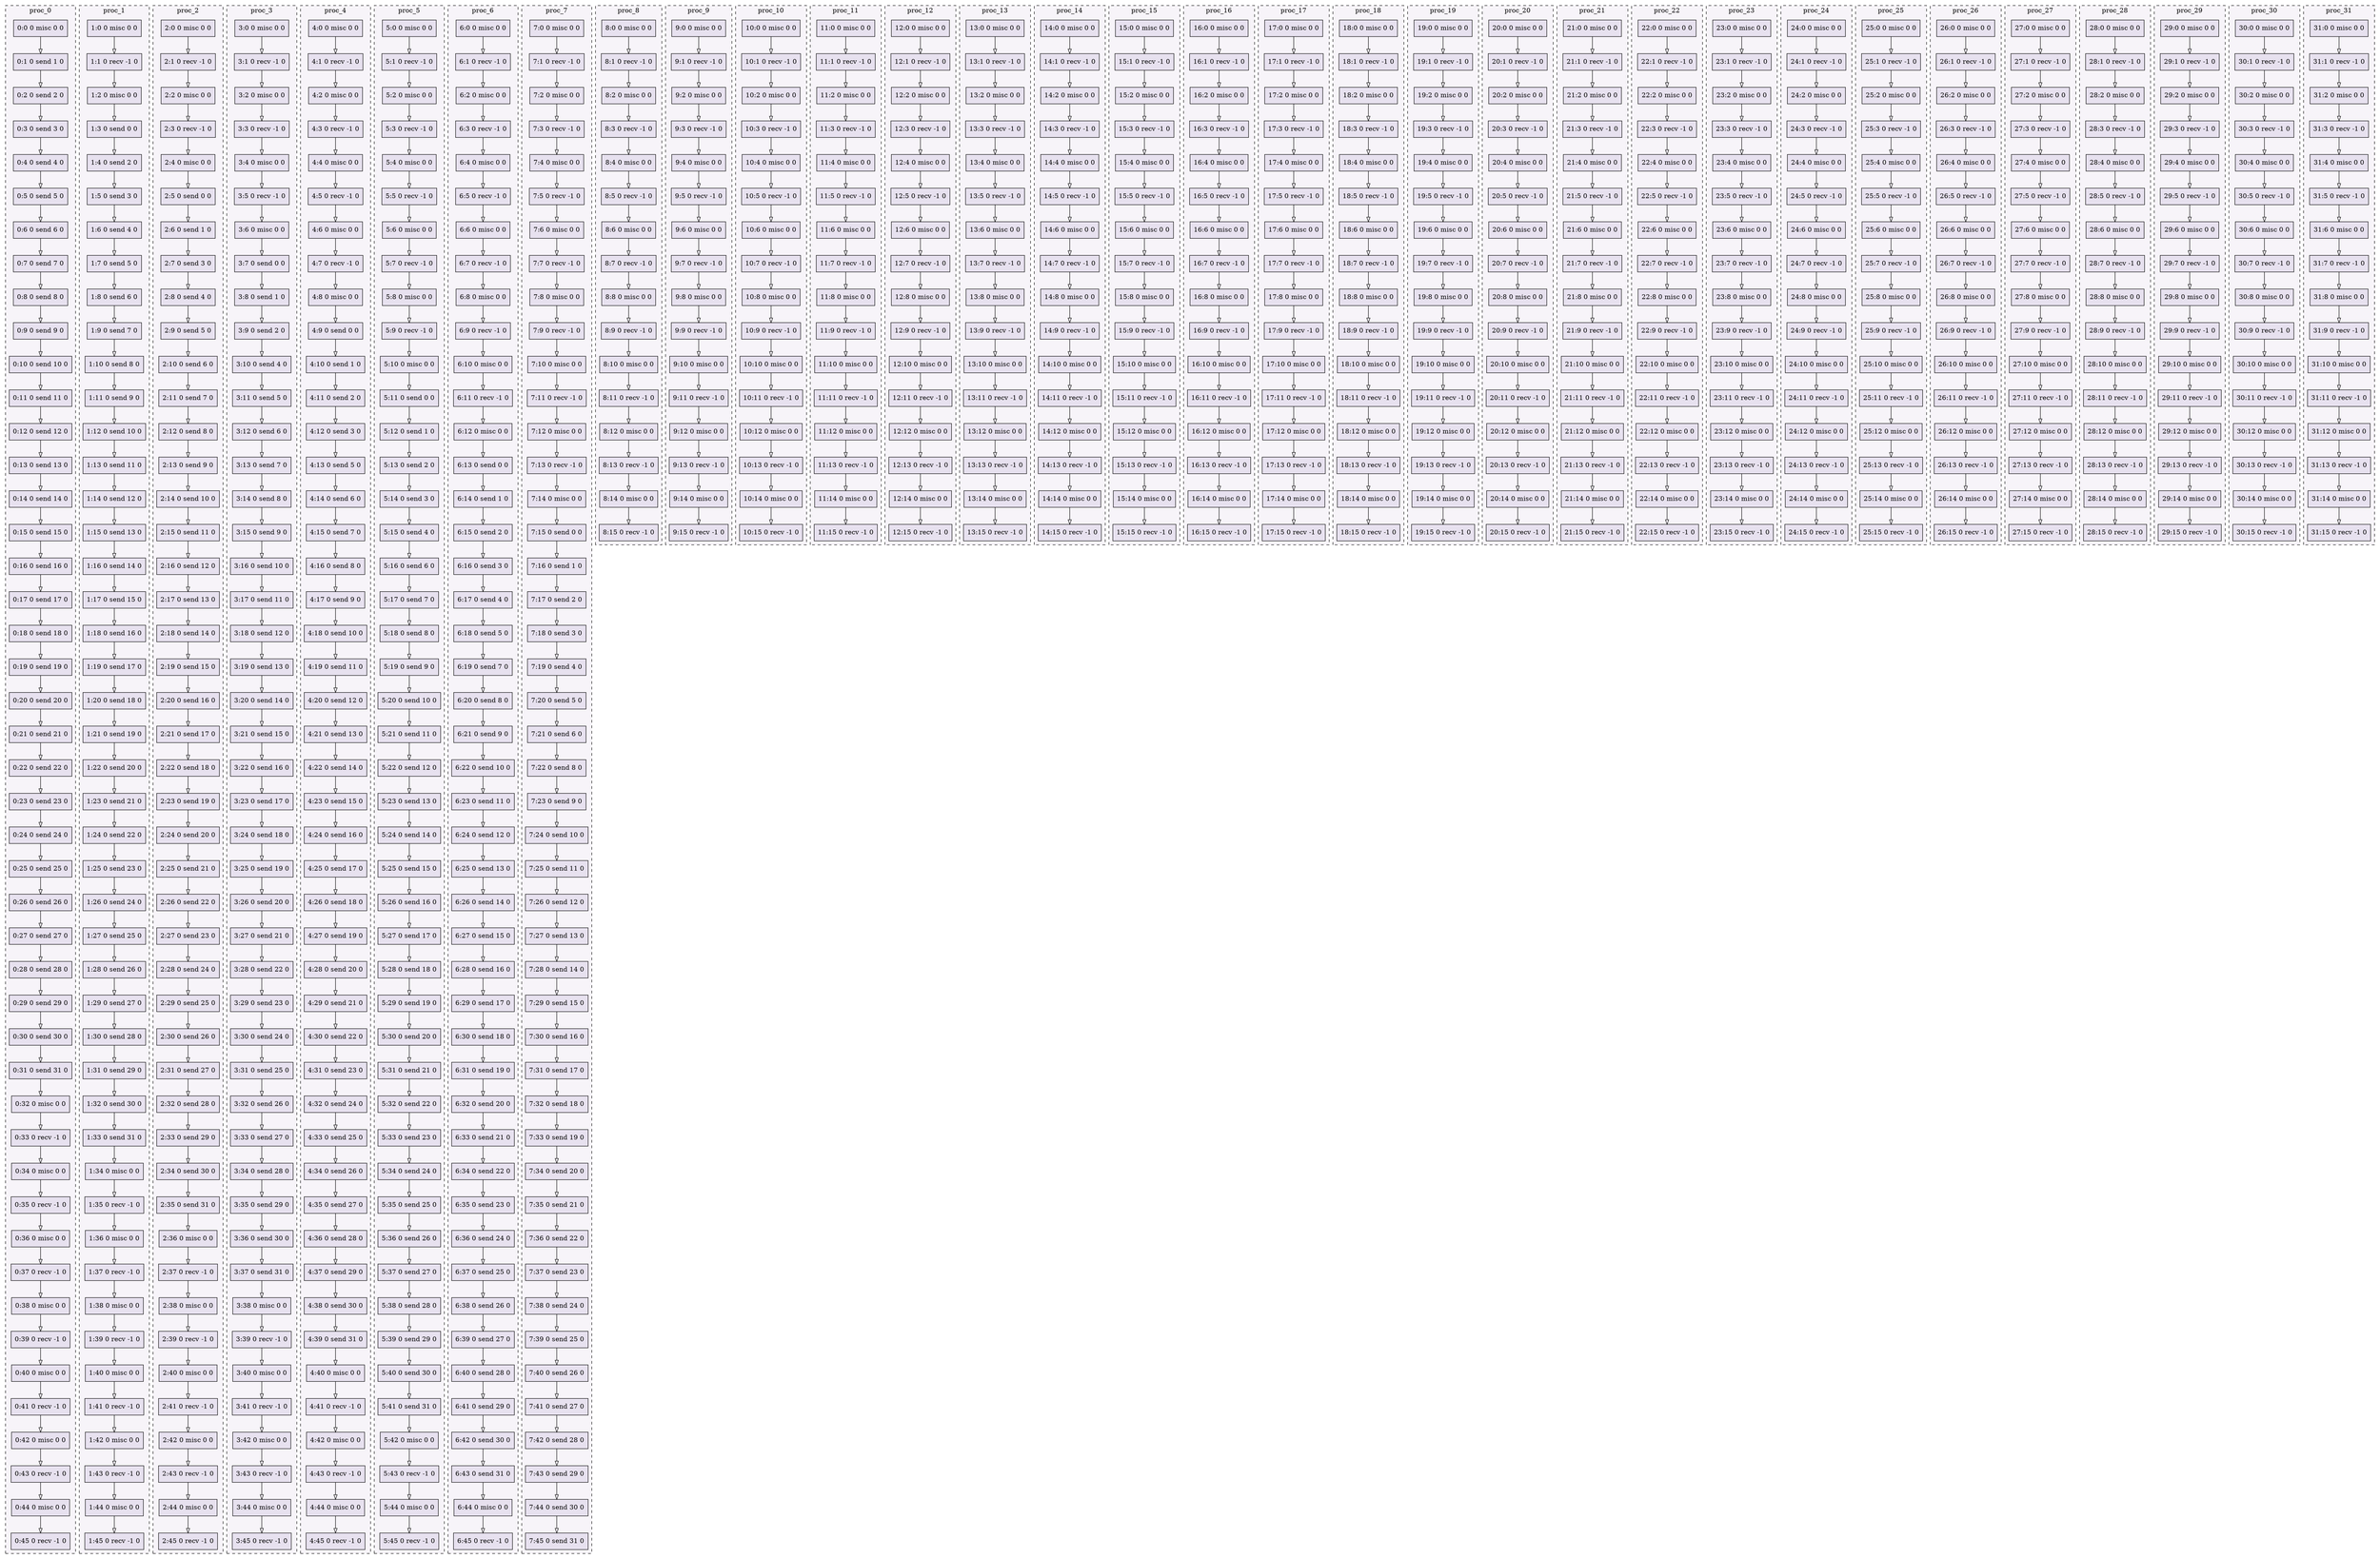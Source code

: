 digraph{node[shape=record style=filled colorscheme=purd9 fillcolor=2];subgraph cluster0{style=dashed;colorscheme=purd9;bgcolor=1;edge[arrowhead=empty];label=proc_0;0[label="0:0 0 misc 0 0"];1[label="0:1 0 send 1 0"];2[label="0:2 0 send 2 0"];3[label="0:3 0 send 3 0"];4[label="0:4 0 send 4 0"];5[label="0:5 0 send 5 0"];6[label="0:6 0 send 6 0"];7[label="0:7 0 send 7 0"];8[label="0:8 0 send 8 0"];9[label="0:9 0 send 9 0"];10[label="0:10 0 send 10 0"];11[label="0:11 0 send 11 0"];12[label="0:12 0 send 12 0"];13[label="0:13 0 send 13 0"];14[label="0:14 0 send 14 0"];15[label="0:15 0 send 15 0"];16[label="0:16 0 send 16 0"];17[label="0:17 0 send 17 0"];18[label="0:18 0 send 18 0"];19[label="0:19 0 send 19 0"];20[label="0:20 0 send 20 0"];21[label="0:21 0 send 21 0"];22[label="0:22 0 send 22 0"];23[label="0:23 0 send 23 0"];24[label="0:24 0 send 24 0"];25[label="0:25 0 send 25 0"];26[label="0:26 0 send 26 0"];27[label="0:27 0 send 27 0"];28[label="0:28 0 send 28 0"];29[label="0:29 0 send 29 0"];30[label="0:30 0 send 30 0"];31[label="0:31 0 send 31 0"];32[label="0:32 0 misc 0 0"];33[label="0:33 0 recv -1 0"];34[label="0:34 0 misc 0 0"];35[label="0:35 0 recv -1 0"];36[label="0:36 0 misc 0 0"];37[label="0:37 0 recv -1 0"];38[label="0:38 0 misc 0 0"];39[label="0:39 0 recv -1 0"];40[label="0:40 0 misc 0 0"];41[label="0:41 0 recv -1 0"];42[label="0:42 0 misc 0 0"];43[label="0:43 0 recv -1 0"];44[label="0:44 0 misc 0 0"];45[label="0:45 0 recv -1 0"];0->1;1->2;2->3;3->4;4->5;5->6;6->7;7->8;8->9;9->10;10->11;11->12;12->13;13->14;14->15;15->16;16->17;17->18;18->19;19->20;20->21;21->22;22->23;23->24;24->25;25->26;26->27;27->28;28->29;29->30;30->31;31->32;32->33;33->34;34->35;35->36;36->37;37->38;38->39;39->40;40->41;41->42;42->43;43->44;44->45;}subgraph cluster1{style=dashed;colorscheme=purd9;bgcolor=1;edge[arrowhead=empty];label=proc_1;46[label="1:0 0 misc 0 0"];47[label="1:1 0 recv -1 0"];48[label="1:2 0 misc 0 0"];49[label="1:3 0 send 0 0"];50[label="1:4 0 send 2 0"];51[label="1:5 0 send 3 0"];52[label="1:6 0 send 4 0"];53[label="1:7 0 send 5 0"];54[label="1:8 0 send 6 0"];55[label="1:9 0 send 7 0"];56[label="1:10 0 send 8 0"];57[label="1:11 0 send 9 0"];58[label="1:12 0 send 10 0"];59[label="1:13 0 send 11 0"];60[label="1:14 0 send 12 0"];61[label="1:15 0 send 13 0"];62[label="1:16 0 send 14 0"];63[label="1:17 0 send 15 0"];64[label="1:18 0 send 16 0"];65[label="1:19 0 send 17 0"];66[label="1:20 0 send 18 0"];67[label="1:21 0 send 19 0"];68[label="1:22 0 send 20 0"];69[label="1:23 0 send 21 0"];70[label="1:24 0 send 22 0"];71[label="1:25 0 send 23 0"];72[label="1:26 0 send 24 0"];73[label="1:27 0 send 25 0"];74[label="1:28 0 send 26 0"];75[label="1:29 0 send 27 0"];76[label="1:30 0 send 28 0"];77[label="1:31 0 send 29 0"];78[label="1:32 0 send 30 0"];79[label="1:33 0 send 31 0"];80[label="1:34 0 misc 0 0"];81[label="1:35 0 recv -1 0"];82[label="1:36 0 misc 0 0"];83[label="1:37 0 recv -1 0"];84[label="1:38 0 misc 0 0"];85[label="1:39 0 recv -1 0"];86[label="1:40 0 misc 0 0"];87[label="1:41 0 recv -1 0"];88[label="1:42 0 misc 0 0"];89[label="1:43 0 recv -1 0"];90[label="1:44 0 misc 0 0"];91[label="1:45 0 recv -1 0"];46->47;47->48;48->49;49->50;50->51;51->52;52->53;53->54;54->55;55->56;56->57;57->58;58->59;59->60;60->61;61->62;62->63;63->64;64->65;65->66;66->67;67->68;68->69;69->70;70->71;71->72;72->73;73->74;74->75;75->76;76->77;77->78;78->79;79->80;80->81;81->82;82->83;83->84;84->85;85->86;86->87;87->88;88->89;89->90;90->91;}subgraph cluster2{style=dashed;colorscheme=purd9;bgcolor=1;edge[arrowhead=empty];label=proc_2;92[label="2:0 0 misc 0 0"];93[label="2:1 0 recv -1 0"];94[label="2:2 0 misc 0 0"];95[label="2:3 0 recv -1 0"];96[label="2:4 0 misc 0 0"];97[label="2:5 0 send 0 0"];98[label="2:6 0 send 1 0"];99[label="2:7 0 send 3 0"];100[label="2:8 0 send 4 0"];101[label="2:9 0 send 5 0"];102[label="2:10 0 send 6 0"];103[label="2:11 0 send 7 0"];104[label="2:12 0 send 8 0"];105[label="2:13 0 send 9 0"];106[label="2:14 0 send 10 0"];107[label="2:15 0 send 11 0"];108[label="2:16 0 send 12 0"];109[label="2:17 0 send 13 0"];110[label="2:18 0 send 14 0"];111[label="2:19 0 send 15 0"];112[label="2:20 0 send 16 0"];113[label="2:21 0 send 17 0"];114[label="2:22 0 send 18 0"];115[label="2:23 0 send 19 0"];116[label="2:24 0 send 20 0"];117[label="2:25 0 send 21 0"];118[label="2:26 0 send 22 0"];119[label="2:27 0 send 23 0"];120[label="2:28 0 send 24 0"];121[label="2:29 0 send 25 0"];122[label="2:30 0 send 26 0"];123[label="2:31 0 send 27 0"];124[label="2:32 0 send 28 0"];125[label="2:33 0 send 29 0"];126[label="2:34 0 send 30 0"];127[label="2:35 0 send 31 0"];128[label="2:36 0 misc 0 0"];129[label="2:37 0 recv -1 0"];130[label="2:38 0 misc 0 0"];131[label="2:39 0 recv -1 0"];132[label="2:40 0 misc 0 0"];133[label="2:41 0 recv -1 0"];134[label="2:42 0 misc 0 0"];135[label="2:43 0 recv -1 0"];136[label="2:44 0 misc 0 0"];137[label="2:45 0 recv -1 0"];92->93;93->94;94->95;95->96;96->97;97->98;98->99;99->100;100->101;101->102;102->103;103->104;104->105;105->106;106->107;107->108;108->109;109->110;110->111;111->112;112->113;113->114;114->115;115->116;116->117;117->118;118->119;119->120;120->121;121->122;122->123;123->124;124->125;125->126;126->127;127->128;128->129;129->130;130->131;131->132;132->133;133->134;134->135;135->136;136->137;}subgraph cluster3{style=dashed;colorscheme=purd9;bgcolor=1;edge[arrowhead=empty];label=proc_3;138[label="3:0 0 misc 0 0"];139[label="3:1 0 recv -1 0"];140[label="3:2 0 misc 0 0"];141[label="3:3 0 recv -1 0"];142[label="3:4 0 misc 0 0"];143[label="3:5 0 recv -1 0"];144[label="3:6 0 misc 0 0"];145[label="3:7 0 send 0 0"];146[label="3:8 0 send 1 0"];147[label="3:9 0 send 2 0"];148[label="3:10 0 send 4 0"];149[label="3:11 0 send 5 0"];150[label="3:12 0 send 6 0"];151[label="3:13 0 send 7 0"];152[label="3:14 0 send 8 0"];153[label="3:15 0 send 9 0"];154[label="3:16 0 send 10 0"];155[label="3:17 0 send 11 0"];156[label="3:18 0 send 12 0"];157[label="3:19 0 send 13 0"];158[label="3:20 0 send 14 0"];159[label="3:21 0 send 15 0"];160[label="3:22 0 send 16 0"];161[label="3:23 0 send 17 0"];162[label="3:24 0 send 18 0"];163[label="3:25 0 send 19 0"];164[label="3:26 0 send 20 0"];165[label="3:27 0 send 21 0"];166[label="3:28 0 send 22 0"];167[label="3:29 0 send 23 0"];168[label="3:30 0 send 24 0"];169[label="3:31 0 send 25 0"];170[label="3:32 0 send 26 0"];171[label="3:33 0 send 27 0"];172[label="3:34 0 send 28 0"];173[label="3:35 0 send 29 0"];174[label="3:36 0 send 30 0"];175[label="3:37 0 send 31 0"];176[label="3:38 0 misc 0 0"];177[label="3:39 0 recv -1 0"];178[label="3:40 0 misc 0 0"];179[label="3:41 0 recv -1 0"];180[label="3:42 0 misc 0 0"];181[label="3:43 0 recv -1 0"];182[label="3:44 0 misc 0 0"];183[label="3:45 0 recv -1 0"];138->139;139->140;140->141;141->142;142->143;143->144;144->145;145->146;146->147;147->148;148->149;149->150;150->151;151->152;152->153;153->154;154->155;155->156;156->157;157->158;158->159;159->160;160->161;161->162;162->163;163->164;164->165;165->166;166->167;167->168;168->169;169->170;170->171;171->172;172->173;173->174;174->175;175->176;176->177;177->178;178->179;179->180;180->181;181->182;182->183;}subgraph cluster4{style=dashed;colorscheme=purd9;bgcolor=1;edge[arrowhead=empty];label=proc_4;184[label="4:0 0 misc 0 0"];185[label="4:1 0 recv -1 0"];186[label="4:2 0 misc 0 0"];187[label="4:3 0 recv -1 0"];188[label="4:4 0 misc 0 0"];189[label="4:5 0 recv -1 0"];190[label="4:6 0 misc 0 0"];191[label="4:7 0 recv -1 0"];192[label="4:8 0 misc 0 0"];193[label="4:9 0 send 0 0"];194[label="4:10 0 send 1 0"];195[label="4:11 0 send 2 0"];196[label="4:12 0 send 3 0"];197[label="4:13 0 send 5 0"];198[label="4:14 0 send 6 0"];199[label="4:15 0 send 7 0"];200[label="4:16 0 send 8 0"];201[label="4:17 0 send 9 0"];202[label="4:18 0 send 10 0"];203[label="4:19 0 send 11 0"];204[label="4:20 0 send 12 0"];205[label="4:21 0 send 13 0"];206[label="4:22 0 send 14 0"];207[label="4:23 0 send 15 0"];208[label="4:24 0 send 16 0"];209[label="4:25 0 send 17 0"];210[label="4:26 0 send 18 0"];211[label="4:27 0 send 19 0"];212[label="4:28 0 send 20 0"];213[label="4:29 0 send 21 0"];214[label="4:30 0 send 22 0"];215[label="4:31 0 send 23 0"];216[label="4:32 0 send 24 0"];217[label="4:33 0 send 25 0"];218[label="4:34 0 send 26 0"];219[label="4:35 0 send 27 0"];220[label="4:36 0 send 28 0"];221[label="4:37 0 send 29 0"];222[label="4:38 0 send 30 0"];223[label="4:39 0 send 31 0"];224[label="4:40 0 misc 0 0"];225[label="4:41 0 recv -1 0"];226[label="4:42 0 misc 0 0"];227[label="4:43 0 recv -1 0"];228[label="4:44 0 misc 0 0"];229[label="4:45 0 recv -1 0"];184->185;185->186;186->187;187->188;188->189;189->190;190->191;191->192;192->193;193->194;194->195;195->196;196->197;197->198;198->199;199->200;200->201;201->202;202->203;203->204;204->205;205->206;206->207;207->208;208->209;209->210;210->211;211->212;212->213;213->214;214->215;215->216;216->217;217->218;218->219;219->220;220->221;221->222;222->223;223->224;224->225;225->226;226->227;227->228;228->229;}subgraph cluster5{style=dashed;colorscheme=purd9;bgcolor=1;edge[arrowhead=empty];label=proc_5;230[label="5:0 0 misc 0 0"];231[label="5:1 0 recv -1 0"];232[label="5:2 0 misc 0 0"];233[label="5:3 0 recv -1 0"];234[label="5:4 0 misc 0 0"];235[label="5:5 0 recv -1 0"];236[label="5:6 0 misc 0 0"];237[label="5:7 0 recv -1 0"];238[label="5:8 0 misc 0 0"];239[label="5:9 0 recv -1 0"];240[label="5:10 0 misc 0 0"];241[label="5:11 0 send 0 0"];242[label="5:12 0 send 1 0"];243[label="5:13 0 send 2 0"];244[label="5:14 0 send 3 0"];245[label="5:15 0 send 4 0"];246[label="5:16 0 send 6 0"];247[label="5:17 0 send 7 0"];248[label="5:18 0 send 8 0"];249[label="5:19 0 send 9 0"];250[label="5:20 0 send 10 0"];251[label="5:21 0 send 11 0"];252[label="5:22 0 send 12 0"];253[label="5:23 0 send 13 0"];254[label="5:24 0 send 14 0"];255[label="5:25 0 send 15 0"];256[label="5:26 0 send 16 0"];257[label="5:27 0 send 17 0"];258[label="5:28 0 send 18 0"];259[label="5:29 0 send 19 0"];260[label="5:30 0 send 20 0"];261[label="5:31 0 send 21 0"];262[label="5:32 0 send 22 0"];263[label="5:33 0 send 23 0"];264[label="5:34 0 send 24 0"];265[label="5:35 0 send 25 0"];266[label="5:36 0 send 26 0"];267[label="5:37 0 send 27 0"];268[label="5:38 0 send 28 0"];269[label="5:39 0 send 29 0"];270[label="5:40 0 send 30 0"];271[label="5:41 0 send 31 0"];272[label="5:42 0 misc 0 0"];273[label="5:43 0 recv -1 0"];274[label="5:44 0 misc 0 0"];275[label="5:45 0 recv -1 0"];230->231;231->232;232->233;233->234;234->235;235->236;236->237;237->238;238->239;239->240;240->241;241->242;242->243;243->244;244->245;245->246;246->247;247->248;248->249;249->250;250->251;251->252;252->253;253->254;254->255;255->256;256->257;257->258;258->259;259->260;260->261;261->262;262->263;263->264;264->265;265->266;266->267;267->268;268->269;269->270;270->271;271->272;272->273;273->274;274->275;}subgraph cluster6{style=dashed;colorscheme=purd9;bgcolor=1;edge[arrowhead=empty];label=proc_6;276[label="6:0 0 misc 0 0"];277[label="6:1 0 recv -1 0"];278[label="6:2 0 misc 0 0"];279[label="6:3 0 recv -1 0"];280[label="6:4 0 misc 0 0"];281[label="6:5 0 recv -1 0"];282[label="6:6 0 misc 0 0"];283[label="6:7 0 recv -1 0"];284[label="6:8 0 misc 0 0"];285[label="6:9 0 recv -1 0"];286[label="6:10 0 misc 0 0"];287[label="6:11 0 recv -1 0"];288[label="6:12 0 misc 0 0"];289[label="6:13 0 send 0 0"];290[label="6:14 0 send 1 0"];291[label="6:15 0 send 2 0"];292[label="6:16 0 send 3 0"];293[label="6:17 0 send 4 0"];294[label="6:18 0 send 5 0"];295[label="6:19 0 send 7 0"];296[label="6:20 0 send 8 0"];297[label="6:21 0 send 9 0"];298[label="6:22 0 send 10 0"];299[label="6:23 0 send 11 0"];300[label="6:24 0 send 12 0"];301[label="6:25 0 send 13 0"];302[label="6:26 0 send 14 0"];303[label="6:27 0 send 15 0"];304[label="6:28 0 send 16 0"];305[label="6:29 0 send 17 0"];306[label="6:30 0 send 18 0"];307[label="6:31 0 send 19 0"];308[label="6:32 0 send 20 0"];309[label="6:33 0 send 21 0"];310[label="6:34 0 send 22 0"];311[label="6:35 0 send 23 0"];312[label="6:36 0 send 24 0"];313[label="6:37 0 send 25 0"];314[label="6:38 0 send 26 0"];315[label="6:39 0 send 27 0"];316[label="6:40 0 send 28 0"];317[label="6:41 0 send 29 0"];318[label="6:42 0 send 30 0"];319[label="6:43 0 send 31 0"];320[label="6:44 0 misc 0 0"];321[label="6:45 0 recv -1 0"];276->277;277->278;278->279;279->280;280->281;281->282;282->283;283->284;284->285;285->286;286->287;287->288;288->289;289->290;290->291;291->292;292->293;293->294;294->295;295->296;296->297;297->298;298->299;299->300;300->301;301->302;302->303;303->304;304->305;305->306;306->307;307->308;308->309;309->310;310->311;311->312;312->313;313->314;314->315;315->316;316->317;317->318;318->319;319->320;320->321;}subgraph cluster7{style=dashed;colorscheme=purd9;bgcolor=1;edge[arrowhead=empty];label=proc_7;322[label="7:0 0 misc 0 0"];323[label="7:1 0 recv -1 0"];324[label="7:2 0 misc 0 0"];325[label="7:3 0 recv -1 0"];326[label="7:4 0 misc 0 0"];327[label="7:5 0 recv -1 0"];328[label="7:6 0 misc 0 0"];329[label="7:7 0 recv -1 0"];330[label="7:8 0 misc 0 0"];331[label="7:9 0 recv -1 0"];332[label="7:10 0 misc 0 0"];333[label="7:11 0 recv -1 0"];334[label="7:12 0 misc 0 0"];335[label="7:13 0 recv -1 0"];336[label="7:14 0 misc 0 0"];337[label="7:15 0 send 0 0"];338[label="7:16 0 send 1 0"];339[label="7:17 0 send 2 0"];340[label="7:18 0 send 3 0"];341[label="7:19 0 send 4 0"];342[label="7:20 0 send 5 0"];343[label="7:21 0 send 6 0"];344[label="7:22 0 send 8 0"];345[label="7:23 0 send 9 0"];346[label="7:24 0 send 10 0"];347[label="7:25 0 send 11 0"];348[label="7:26 0 send 12 0"];349[label="7:27 0 send 13 0"];350[label="7:28 0 send 14 0"];351[label="7:29 0 send 15 0"];352[label="7:30 0 send 16 0"];353[label="7:31 0 send 17 0"];354[label="7:32 0 send 18 0"];355[label="7:33 0 send 19 0"];356[label="7:34 0 send 20 0"];357[label="7:35 0 send 21 0"];358[label="7:36 0 send 22 0"];359[label="7:37 0 send 23 0"];360[label="7:38 0 send 24 0"];361[label="7:39 0 send 25 0"];362[label="7:40 0 send 26 0"];363[label="7:41 0 send 27 0"];364[label="7:42 0 send 28 0"];365[label="7:43 0 send 29 0"];366[label="7:44 0 send 30 0"];367[label="7:45 0 send 31 0"];322->323;323->324;324->325;325->326;326->327;327->328;328->329;329->330;330->331;331->332;332->333;333->334;334->335;335->336;336->337;337->338;338->339;339->340;340->341;341->342;342->343;343->344;344->345;345->346;346->347;347->348;348->349;349->350;350->351;351->352;352->353;353->354;354->355;355->356;356->357;357->358;358->359;359->360;360->361;361->362;362->363;363->364;364->365;365->366;366->367;}subgraph cluster8{style=dashed;colorscheme=purd9;bgcolor=1;edge[arrowhead=empty];label=proc_8;368[label="8:0 0 misc 0 0"];369[label="8:1 0 recv -1 0"];370[label="8:2 0 misc 0 0"];371[label="8:3 0 recv -1 0"];372[label="8:4 0 misc 0 0"];373[label="8:5 0 recv -1 0"];374[label="8:6 0 misc 0 0"];375[label="8:7 0 recv -1 0"];376[label="8:8 0 misc 0 0"];377[label="8:9 0 recv -1 0"];378[label="8:10 0 misc 0 0"];379[label="8:11 0 recv -1 0"];380[label="8:12 0 misc 0 0"];381[label="8:13 0 recv -1 0"];382[label="8:14 0 misc 0 0"];383[label="8:15 0 recv -1 0"];368->369;369->370;370->371;371->372;372->373;373->374;374->375;375->376;376->377;377->378;378->379;379->380;380->381;381->382;382->383;}subgraph cluster9{style=dashed;colorscheme=purd9;bgcolor=1;edge[arrowhead=empty];label=proc_9;384[label="9:0 0 misc 0 0"];385[label="9:1 0 recv -1 0"];386[label="9:2 0 misc 0 0"];387[label="9:3 0 recv -1 0"];388[label="9:4 0 misc 0 0"];389[label="9:5 0 recv -1 0"];390[label="9:6 0 misc 0 0"];391[label="9:7 0 recv -1 0"];392[label="9:8 0 misc 0 0"];393[label="9:9 0 recv -1 0"];394[label="9:10 0 misc 0 0"];395[label="9:11 0 recv -1 0"];396[label="9:12 0 misc 0 0"];397[label="9:13 0 recv -1 0"];398[label="9:14 0 misc 0 0"];399[label="9:15 0 recv -1 0"];384->385;385->386;386->387;387->388;388->389;389->390;390->391;391->392;392->393;393->394;394->395;395->396;396->397;397->398;398->399;}subgraph cluster10{style=dashed;colorscheme=purd9;bgcolor=1;edge[arrowhead=empty];label=proc_10;400[label="10:0 0 misc 0 0"];401[label="10:1 0 recv -1 0"];402[label="10:2 0 misc 0 0"];403[label="10:3 0 recv -1 0"];404[label="10:4 0 misc 0 0"];405[label="10:5 0 recv -1 0"];406[label="10:6 0 misc 0 0"];407[label="10:7 0 recv -1 0"];408[label="10:8 0 misc 0 0"];409[label="10:9 0 recv -1 0"];410[label="10:10 0 misc 0 0"];411[label="10:11 0 recv -1 0"];412[label="10:12 0 misc 0 0"];413[label="10:13 0 recv -1 0"];414[label="10:14 0 misc 0 0"];415[label="10:15 0 recv -1 0"];400->401;401->402;402->403;403->404;404->405;405->406;406->407;407->408;408->409;409->410;410->411;411->412;412->413;413->414;414->415;}subgraph cluster11{style=dashed;colorscheme=purd9;bgcolor=1;edge[arrowhead=empty];label=proc_11;416[label="11:0 0 misc 0 0"];417[label="11:1 0 recv -1 0"];418[label="11:2 0 misc 0 0"];419[label="11:3 0 recv -1 0"];420[label="11:4 0 misc 0 0"];421[label="11:5 0 recv -1 0"];422[label="11:6 0 misc 0 0"];423[label="11:7 0 recv -1 0"];424[label="11:8 0 misc 0 0"];425[label="11:9 0 recv -1 0"];426[label="11:10 0 misc 0 0"];427[label="11:11 0 recv -1 0"];428[label="11:12 0 misc 0 0"];429[label="11:13 0 recv -1 0"];430[label="11:14 0 misc 0 0"];431[label="11:15 0 recv -1 0"];416->417;417->418;418->419;419->420;420->421;421->422;422->423;423->424;424->425;425->426;426->427;427->428;428->429;429->430;430->431;}subgraph cluster12{style=dashed;colorscheme=purd9;bgcolor=1;edge[arrowhead=empty];label=proc_12;432[label="12:0 0 misc 0 0"];433[label="12:1 0 recv -1 0"];434[label="12:2 0 misc 0 0"];435[label="12:3 0 recv -1 0"];436[label="12:4 0 misc 0 0"];437[label="12:5 0 recv -1 0"];438[label="12:6 0 misc 0 0"];439[label="12:7 0 recv -1 0"];440[label="12:8 0 misc 0 0"];441[label="12:9 0 recv -1 0"];442[label="12:10 0 misc 0 0"];443[label="12:11 0 recv -1 0"];444[label="12:12 0 misc 0 0"];445[label="12:13 0 recv -1 0"];446[label="12:14 0 misc 0 0"];447[label="12:15 0 recv -1 0"];432->433;433->434;434->435;435->436;436->437;437->438;438->439;439->440;440->441;441->442;442->443;443->444;444->445;445->446;446->447;}subgraph cluster13{style=dashed;colorscheme=purd9;bgcolor=1;edge[arrowhead=empty];label=proc_13;448[label="13:0 0 misc 0 0"];449[label="13:1 0 recv -1 0"];450[label="13:2 0 misc 0 0"];451[label="13:3 0 recv -1 0"];452[label="13:4 0 misc 0 0"];453[label="13:5 0 recv -1 0"];454[label="13:6 0 misc 0 0"];455[label="13:7 0 recv -1 0"];456[label="13:8 0 misc 0 0"];457[label="13:9 0 recv -1 0"];458[label="13:10 0 misc 0 0"];459[label="13:11 0 recv -1 0"];460[label="13:12 0 misc 0 0"];461[label="13:13 0 recv -1 0"];462[label="13:14 0 misc 0 0"];463[label="13:15 0 recv -1 0"];448->449;449->450;450->451;451->452;452->453;453->454;454->455;455->456;456->457;457->458;458->459;459->460;460->461;461->462;462->463;}subgraph cluster14{style=dashed;colorscheme=purd9;bgcolor=1;edge[arrowhead=empty];label=proc_14;464[label="14:0 0 misc 0 0"];465[label="14:1 0 recv -1 0"];466[label="14:2 0 misc 0 0"];467[label="14:3 0 recv -1 0"];468[label="14:4 0 misc 0 0"];469[label="14:5 0 recv -1 0"];470[label="14:6 0 misc 0 0"];471[label="14:7 0 recv -1 0"];472[label="14:8 0 misc 0 0"];473[label="14:9 0 recv -1 0"];474[label="14:10 0 misc 0 0"];475[label="14:11 0 recv -1 0"];476[label="14:12 0 misc 0 0"];477[label="14:13 0 recv -1 0"];478[label="14:14 0 misc 0 0"];479[label="14:15 0 recv -1 0"];464->465;465->466;466->467;467->468;468->469;469->470;470->471;471->472;472->473;473->474;474->475;475->476;476->477;477->478;478->479;}subgraph cluster15{style=dashed;colorscheme=purd9;bgcolor=1;edge[arrowhead=empty];label=proc_15;480[label="15:0 0 misc 0 0"];481[label="15:1 0 recv -1 0"];482[label="15:2 0 misc 0 0"];483[label="15:3 0 recv -1 0"];484[label="15:4 0 misc 0 0"];485[label="15:5 0 recv -1 0"];486[label="15:6 0 misc 0 0"];487[label="15:7 0 recv -1 0"];488[label="15:8 0 misc 0 0"];489[label="15:9 0 recv -1 0"];490[label="15:10 0 misc 0 0"];491[label="15:11 0 recv -1 0"];492[label="15:12 0 misc 0 0"];493[label="15:13 0 recv -1 0"];494[label="15:14 0 misc 0 0"];495[label="15:15 0 recv -1 0"];480->481;481->482;482->483;483->484;484->485;485->486;486->487;487->488;488->489;489->490;490->491;491->492;492->493;493->494;494->495;}subgraph cluster16{style=dashed;colorscheme=purd9;bgcolor=1;edge[arrowhead=empty];label=proc_16;496[label="16:0 0 misc 0 0"];497[label="16:1 0 recv -1 0"];498[label="16:2 0 misc 0 0"];499[label="16:3 0 recv -1 0"];500[label="16:4 0 misc 0 0"];501[label="16:5 0 recv -1 0"];502[label="16:6 0 misc 0 0"];503[label="16:7 0 recv -1 0"];504[label="16:8 0 misc 0 0"];505[label="16:9 0 recv -1 0"];506[label="16:10 0 misc 0 0"];507[label="16:11 0 recv -1 0"];508[label="16:12 0 misc 0 0"];509[label="16:13 0 recv -1 0"];510[label="16:14 0 misc 0 0"];511[label="16:15 0 recv -1 0"];496->497;497->498;498->499;499->500;500->501;501->502;502->503;503->504;504->505;505->506;506->507;507->508;508->509;509->510;510->511;}subgraph cluster17{style=dashed;colorscheme=purd9;bgcolor=1;edge[arrowhead=empty];label=proc_17;512[label="17:0 0 misc 0 0"];513[label="17:1 0 recv -1 0"];514[label="17:2 0 misc 0 0"];515[label="17:3 0 recv -1 0"];516[label="17:4 0 misc 0 0"];517[label="17:5 0 recv -1 0"];518[label="17:6 0 misc 0 0"];519[label="17:7 0 recv -1 0"];520[label="17:8 0 misc 0 0"];521[label="17:9 0 recv -1 0"];522[label="17:10 0 misc 0 0"];523[label="17:11 0 recv -1 0"];524[label="17:12 0 misc 0 0"];525[label="17:13 0 recv -1 0"];526[label="17:14 0 misc 0 0"];527[label="17:15 0 recv -1 0"];512->513;513->514;514->515;515->516;516->517;517->518;518->519;519->520;520->521;521->522;522->523;523->524;524->525;525->526;526->527;}subgraph cluster18{style=dashed;colorscheme=purd9;bgcolor=1;edge[arrowhead=empty];label=proc_18;528[label="18:0 0 misc 0 0"];529[label="18:1 0 recv -1 0"];530[label="18:2 0 misc 0 0"];531[label="18:3 0 recv -1 0"];532[label="18:4 0 misc 0 0"];533[label="18:5 0 recv -1 0"];534[label="18:6 0 misc 0 0"];535[label="18:7 0 recv -1 0"];536[label="18:8 0 misc 0 0"];537[label="18:9 0 recv -1 0"];538[label="18:10 0 misc 0 0"];539[label="18:11 0 recv -1 0"];540[label="18:12 0 misc 0 0"];541[label="18:13 0 recv -1 0"];542[label="18:14 0 misc 0 0"];543[label="18:15 0 recv -1 0"];528->529;529->530;530->531;531->532;532->533;533->534;534->535;535->536;536->537;537->538;538->539;539->540;540->541;541->542;542->543;}subgraph cluster19{style=dashed;colorscheme=purd9;bgcolor=1;edge[arrowhead=empty];label=proc_19;544[label="19:0 0 misc 0 0"];545[label="19:1 0 recv -1 0"];546[label="19:2 0 misc 0 0"];547[label="19:3 0 recv -1 0"];548[label="19:4 0 misc 0 0"];549[label="19:5 0 recv -1 0"];550[label="19:6 0 misc 0 0"];551[label="19:7 0 recv -1 0"];552[label="19:8 0 misc 0 0"];553[label="19:9 0 recv -1 0"];554[label="19:10 0 misc 0 0"];555[label="19:11 0 recv -1 0"];556[label="19:12 0 misc 0 0"];557[label="19:13 0 recv -1 0"];558[label="19:14 0 misc 0 0"];559[label="19:15 0 recv -1 0"];544->545;545->546;546->547;547->548;548->549;549->550;550->551;551->552;552->553;553->554;554->555;555->556;556->557;557->558;558->559;}subgraph cluster20{style=dashed;colorscheme=purd9;bgcolor=1;edge[arrowhead=empty];label=proc_20;560[label="20:0 0 misc 0 0"];561[label="20:1 0 recv -1 0"];562[label="20:2 0 misc 0 0"];563[label="20:3 0 recv -1 0"];564[label="20:4 0 misc 0 0"];565[label="20:5 0 recv -1 0"];566[label="20:6 0 misc 0 0"];567[label="20:7 0 recv -1 0"];568[label="20:8 0 misc 0 0"];569[label="20:9 0 recv -1 0"];570[label="20:10 0 misc 0 0"];571[label="20:11 0 recv -1 0"];572[label="20:12 0 misc 0 0"];573[label="20:13 0 recv -1 0"];574[label="20:14 0 misc 0 0"];575[label="20:15 0 recv -1 0"];560->561;561->562;562->563;563->564;564->565;565->566;566->567;567->568;568->569;569->570;570->571;571->572;572->573;573->574;574->575;}subgraph cluster21{style=dashed;colorscheme=purd9;bgcolor=1;edge[arrowhead=empty];label=proc_21;576[label="21:0 0 misc 0 0"];577[label="21:1 0 recv -1 0"];578[label="21:2 0 misc 0 0"];579[label="21:3 0 recv -1 0"];580[label="21:4 0 misc 0 0"];581[label="21:5 0 recv -1 0"];582[label="21:6 0 misc 0 0"];583[label="21:7 0 recv -1 0"];584[label="21:8 0 misc 0 0"];585[label="21:9 0 recv -1 0"];586[label="21:10 0 misc 0 0"];587[label="21:11 0 recv -1 0"];588[label="21:12 0 misc 0 0"];589[label="21:13 0 recv -1 0"];590[label="21:14 0 misc 0 0"];591[label="21:15 0 recv -1 0"];576->577;577->578;578->579;579->580;580->581;581->582;582->583;583->584;584->585;585->586;586->587;587->588;588->589;589->590;590->591;}subgraph cluster22{style=dashed;colorscheme=purd9;bgcolor=1;edge[arrowhead=empty];label=proc_22;592[label="22:0 0 misc 0 0"];593[label="22:1 0 recv -1 0"];594[label="22:2 0 misc 0 0"];595[label="22:3 0 recv -1 0"];596[label="22:4 0 misc 0 0"];597[label="22:5 0 recv -1 0"];598[label="22:6 0 misc 0 0"];599[label="22:7 0 recv -1 0"];600[label="22:8 0 misc 0 0"];601[label="22:9 0 recv -1 0"];602[label="22:10 0 misc 0 0"];603[label="22:11 0 recv -1 0"];604[label="22:12 0 misc 0 0"];605[label="22:13 0 recv -1 0"];606[label="22:14 0 misc 0 0"];607[label="22:15 0 recv -1 0"];592->593;593->594;594->595;595->596;596->597;597->598;598->599;599->600;600->601;601->602;602->603;603->604;604->605;605->606;606->607;}subgraph cluster23{style=dashed;colorscheme=purd9;bgcolor=1;edge[arrowhead=empty];label=proc_23;608[label="23:0 0 misc 0 0"];609[label="23:1 0 recv -1 0"];610[label="23:2 0 misc 0 0"];611[label="23:3 0 recv -1 0"];612[label="23:4 0 misc 0 0"];613[label="23:5 0 recv -1 0"];614[label="23:6 0 misc 0 0"];615[label="23:7 0 recv -1 0"];616[label="23:8 0 misc 0 0"];617[label="23:9 0 recv -1 0"];618[label="23:10 0 misc 0 0"];619[label="23:11 0 recv -1 0"];620[label="23:12 0 misc 0 0"];621[label="23:13 0 recv -1 0"];622[label="23:14 0 misc 0 0"];623[label="23:15 0 recv -1 0"];608->609;609->610;610->611;611->612;612->613;613->614;614->615;615->616;616->617;617->618;618->619;619->620;620->621;621->622;622->623;}subgraph cluster24{style=dashed;colorscheme=purd9;bgcolor=1;edge[arrowhead=empty];label=proc_24;624[label="24:0 0 misc 0 0"];625[label="24:1 0 recv -1 0"];626[label="24:2 0 misc 0 0"];627[label="24:3 0 recv -1 0"];628[label="24:4 0 misc 0 0"];629[label="24:5 0 recv -1 0"];630[label="24:6 0 misc 0 0"];631[label="24:7 0 recv -1 0"];632[label="24:8 0 misc 0 0"];633[label="24:9 0 recv -1 0"];634[label="24:10 0 misc 0 0"];635[label="24:11 0 recv -1 0"];636[label="24:12 0 misc 0 0"];637[label="24:13 0 recv -1 0"];638[label="24:14 0 misc 0 0"];639[label="24:15 0 recv -1 0"];624->625;625->626;626->627;627->628;628->629;629->630;630->631;631->632;632->633;633->634;634->635;635->636;636->637;637->638;638->639;}subgraph cluster25{style=dashed;colorscheme=purd9;bgcolor=1;edge[arrowhead=empty];label=proc_25;640[label="25:0 0 misc 0 0"];641[label="25:1 0 recv -1 0"];642[label="25:2 0 misc 0 0"];643[label="25:3 0 recv -1 0"];644[label="25:4 0 misc 0 0"];645[label="25:5 0 recv -1 0"];646[label="25:6 0 misc 0 0"];647[label="25:7 0 recv -1 0"];648[label="25:8 0 misc 0 0"];649[label="25:9 0 recv -1 0"];650[label="25:10 0 misc 0 0"];651[label="25:11 0 recv -1 0"];652[label="25:12 0 misc 0 0"];653[label="25:13 0 recv -1 0"];654[label="25:14 0 misc 0 0"];655[label="25:15 0 recv -1 0"];640->641;641->642;642->643;643->644;644->645;645->646;646->647;647->648;648->649;649->650;650->651;651->652;652->653;653->654;654->655;}subgraph cluster26{style=dashed;colorscheme=purd9;bgcolor=1;edge[arrowhead=empty];label=proc_26;656[label="26:0 0 misc 0 0"];657[label="26:1 0 recv -1 0"];658[label="26:2 0 misc 0 0"];659[label="26:3 0 recv -1 0"];660[label="26:4 0 misc 0 0"];661[label="26:5 0 recv -1 0"];662[label="26:6 0 misc 0 0"];663[label="26:7 0 recv -1 0"];664[label="26:8 0 misc 0 0"];665[label="26:9 0 recv -1 0"];666[label="26:10 0 misc 0 0"];667[label="26:11 0 recv -1 0"];668[label="26:12 0 misc 0 0"];669[label="26:13 0 recv -1 0"];670[label="26:14 0 misc 0 0"];671[label="26:15 0 recv -1 0"];656->657;657->658;658->659;659->660;660->661;661->662;662->663;663->664;664->665;665->666;666->667;667->668;668->669;669->670;670->671;}subgraph cluster27{style=dashed;colorscheme=purd9;bgcolor=1;edge[arrowhead=empty];label=proc_27;672[label="27:0 0 misc 0 0"];673[label="27:1 0 recv -1 0"];674[label="27:2 0 misc 0 0"];675[label="27:3 0 recv -1 0"];676[label="27:4 0 misc 0 0"];677[label="27:5 0 recv -1 0"];678[label="27:6 0 misc 0 0"];679[label="27:7 0 recv -1 0"];680[label="27:8 0 misc 0 0"];681[label="27:9 0 recv -1 0"];682[label="27:10 0 misc 0 0"];683[label="27:11 0 recv -1 0"];684[label="27:12 0 misc 0 0"];685[label="27:13 0 recv -1 0"];686[label="27:14 0 misc 0 0"];687[label="27:15 0 recv -1 0"];672->673;673->674;674->675;675->676;676->677;677->678;678->679;679->680;680->681;681->682;682->683;683->684;684->685;685->686;686->687;}subgraph cluster28{style=dashed;colorscheme=purd9;bgcolor=1;edge[arrowhead=empty];label=proc_28;688[label="28:0 0 misc 0 0"];689[label="28:1 0 recv -1 0"];690[label="28:2 0 misc 0 0"];691[label="28:3 0 recv -1 0"];692[label="28:4 0 misc 0 0"];693[label="28:5 0 recv -1 0"];694[label="28:6 0 misc 0 0"];695[label="28:7 0 recv -1 0"];696[label="28:8 0 misc 0 0"];697[label="28:9 0 recv -1 0"];698[label="28:10 0 misc 0 0"];699[label="28:11 0 recv -1 0"];700[label="28:12 0 misc 0 0"];701[label="28:13 0 recv -1 0"];702[label="28:14 0 misc 0 0"];703[label="28:15 0 recv -1 0"];688->689;689->690;690->691;691->692;692->693;693->694;694->695;695->696;696->697;697->698;698->699;699->700;700->701;701->702;702->703;}subgraph cluster29{style=dashed;colorscheme=purd9;bgcolor=1;edge[arrowhead=empty];label=proc_29;704[label="29:0 0 misc 0 0"];705[label="29:1 0 recv -1 0"];706[label="29:2 0 misc 0 0"];707[label="29:3 0 recv -1 0"];708[label="29:4 0 misc 0 0"];709[label="29:5 0 recv -1 0"];710[label="29:6 0 misc 0 0"];711[label="29:7 0 recv -1 0"];712[label="29:8 0 misc 0 0"];713[label="29:9 0 recv -1 0"];714[label="29:10 0 misc 0 0"];715[label="29:11 0 recv -1 0"];716[label="29:12 0 misc 0 0"];717[label="29:13 0 recv -1 0"];718[label="29:14 0 misc 0 0"];719[label="29:15 0 recv -1 0"];704->705;705->706;706->707;707->708;708->709;709->710;710->711;711->712;712->713;713->714;714->715;715->716;716->717;717->718;718->719;}subgraph cluster30{style=dashed;colorscheme=purd9;bgcolor=1;edge[arrowhead=empty];label=proc_30;720[label="30:0 0 misc 0 0"];721[label="30:1 0 recv -1 0"];722[label="30:2 0 misc 0 0"];723[label="30:3 0 recv -1 0"];724[label="30:4 0 misc 0 0"];725[label="30:5 0 recv -1 0"];726[label="30:6 0 misc 0 0"];727[label="30:7 0 recv -1 0"];728[label="30:8 0 misc 0 0"];729[label="30:9 0 recv -1 0"];730[label="30:10 0 misc 0 0"];731[label="30:11 0 recv -1 0"];732[label="30:12 0 misc 0 0"];733[label="30:13 0 recv -1 0"];734[label="30:14 0 misc 0 0"];735[label="30:15 0 recv -1 0"];720->721;721->722;722->723;723->724;724->725;725->726;726->727;727->728;728->729;729->730;730->731;731->732;732->733;733->734;734->735;}subgraph cluster31{style=dashed;colorscheme=purd9;bgcolor=1;edge[arrowhead=empty];label=proc_31;736[label="31:0 0 misc 0 0"];737[label="31:1 0 recv -1 0"];738[label="31:2 0 misc 0 0"];739[label="31:3 0 recv -1 0"];740[label="31:4 0 misc 0 0"];741[label="31:5 0 recv -1 0"];742[label="31:6 0 misc 0 0"];743[label="31:7 0 recv -1 0"];744[label="31:8 0 misc 0 0"];745[label="31:9 0 recv -1 0"];746[label="31:10 0 misc 0 0"];747[label="31:11 0 recv -1 0"];748[label="31:12 0 misc 0 0"];749[label="31:13 0 recv -1 0"];750[label="31:14 0 misc 0 0"];751[label="31:15 0 recv -1 0"];736->737;737->738;738->739;739->740;740->741;741->742;742->743;743->744;744->745;745->746;746->747;747->748;748->749;749->750;750->751;}}